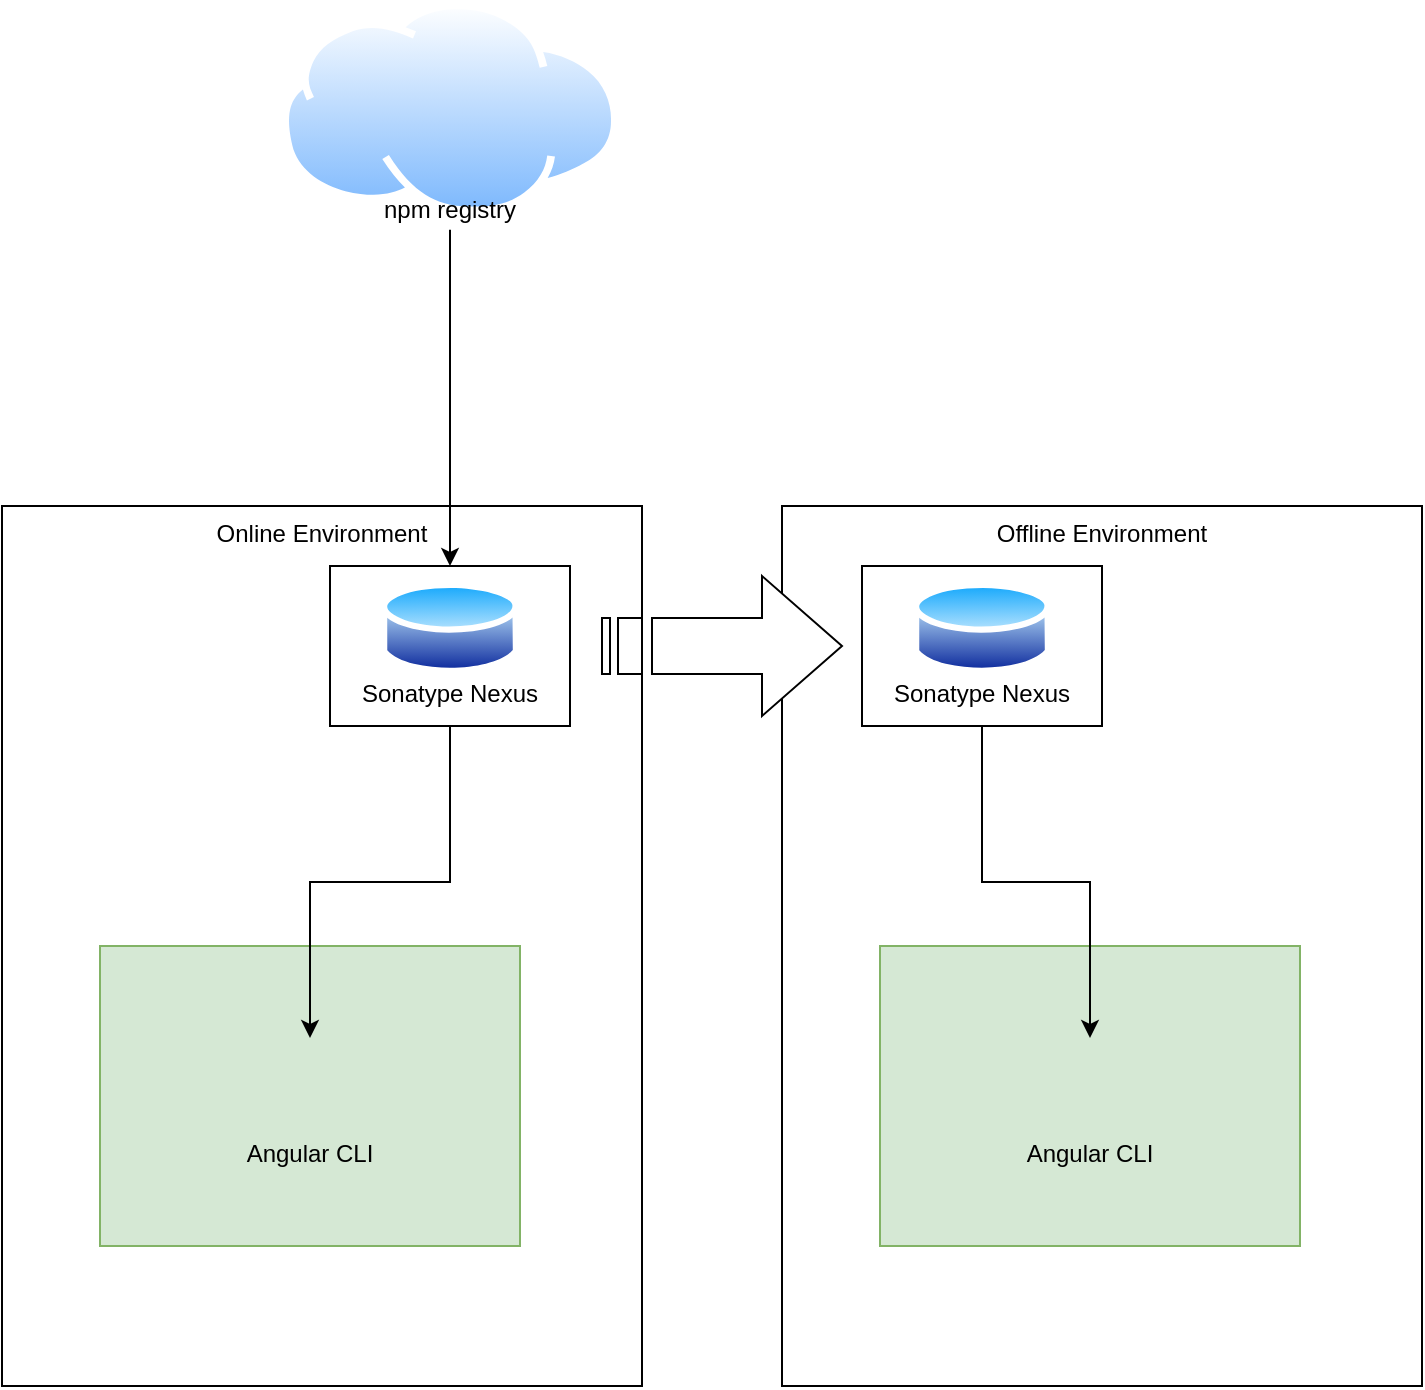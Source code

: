 <mxfile version="13.5.0" type="github"><diagram id="_QIM5f8lwHGcCHJRi8nU" name="Page-1"><mxGraphModel dx="1024" dy="712" grid="1" gridSize="10" guides="1" tooltips="1" connect="1" arrows="1" fold="1" page="1" pageScale="1" pageWidth="827" pageHeight="1169" math="0" shadow="0"><root><mxCell id="0"/><mxCell id="1" parent="0"/><mxCell id="w86pklySMuTn5IGEHOJU-28" value="Online Environment" style="rounded=0;whiteSpace=wrap;html=1;verticalAlign=top;" vertex="1" parent="1"><mxGeometry x="190" y="320" width="320" height="440" as="geometry"/></mxCell><mxCell id="w86pklySMuTn5IGEHOJU-12" value="" style="rounded=0;whiteSpace=wrap;html=1;fillColor=#d5e8d4;strokeColor=#82b366;" vertex="1" parent="1"><mxGeometry x="239" y="540" width="210" height="150" as="geometry"/></mxCell><mxCell id="w86pklySMuTn5IGEHOJU-4" value="" style="aspect=fixed;perimeter=ellipsePerimeter;html=1;align=center;shadow=0;dashed=0;spacingTop=3;image;image=img/lib/active_directory/internet_cloud.svg;" vertex="1" parent="1"><mxGeometry x="329.5" y="67.72" width="169" height="106.47" as="geometry"/></mxCell><mxCell id="w86pklySMuTn5IGEHOJU-6" value="" style="shape=image;html=1;verticalAlign=top;verticalLabelPosition=bottom;labelBackgroundColor=#ffffff;imageAspect=0;aspect=fixed;image=https://cdn4.iconfinder.com/data/icons/logos-3/456/nodejs-new-pantone-black-128.png" vertex="1" parent="1"><mxGeometry x="249" y="549" width="50" height="50" as="geometry"/></mxCell><mxCell id="w86pklySMuTn5IGEHOJU-25" style="edgeStyle=orthogonalEdgeStyle;rounded=0;orthogonalLoop=1;jettySize=auto;html=1;entryX=0.5;entryY=0;entryDx=0;entryDy=0;exitX=0.5;exitY=1;exitDx=0;exitDy=0;strokeWidth=1;" edge="1" parent="1" source="w86pklySMuTn5IGEHOJU-16" target="w86pklySMuTn5IGEHOJU-7"><mxGeometry relative="1" as="geometry"><mxPoint x="350" y="480" as="sourcePoint"/></mxGeometry></mxCell><mxCell id="w86pklySMuTn5IGEHOJU-7" value="" style="shape=image;html=1;verticalAlign=top;verticalLabelPosition=bottom;labelBackgroundColor=#ffffff;imageAspect=0;aspect=fixed;image=https://cdn4.iconfinder.com/data/icons/logos-and-brands/512/21_Angular_logo_logos-128.png" vertex="1" parent="1"><mxGeometry x="320" y="586" width="48" height="48" as="geometry"/></mxCell><mxCell id="w86pklySMuTn5IGEHOJU-3" value="" style="shape=image;html=1;verticalAlign=top;verticalLabelPosition=bottom;labelBackgroundColor=#ffffff;imageAspect=0;aspect=fixed;image=https://cdn4.iconfinder.com/data/icons/logos-brands-5/24/npm-128.png" vertex="1" parent="1"><mxGeometry x="379" y="85.95" width="70" height="70" as="geometry"/></mxCell><mxCell id="w86pklySMuTn5IGEHOJU-10" value="Angular CLI" style="text;html=1;strokeColor=none;fillColor=none;align=center;verticalAlign=middle;whiteSpace=wrap;rounded=0;" vertex="1" parent="1"><mxGeometry x="299" y="634" width="90" height="20" as="geometry"/></mxCell><mxCell id="w86pklySMuTn5IGEHOJU-19" value="" style="group" vertex="1" connectable="0" parent="1"><mxGeometry x="354" y="350" width="120" height="80" as="geometry"/></mxCell><mxCell id="w86pklySMuTn5IGEHOJU-16" value="" style="rounded=0;whiteSpace=wrap;html=1;" vertex="1" parent="w86pklySMuTn5IGEHOJU-19"><mxGeometry width="120" height="80" as="geometry"/></mxCell><mxCell id="w86pklySMuTn5IGEHOJU-9" value="Sonatype Nexus" style="text;html=1;strokeColor=none;fillColor=none;align=center;verticalAlign=middle;whiteSpace=wrap;rounded=0;" vertex="1" parent="w86pklySMuTn5IGEHOJU-19"><mxGeometry y="53.95" width="120" height="20" as="geometry"/></mxCell><mxCell id="w86pklySMuTn5IGEHOJU-17" value="" style="aspect=fixed;perimeter=ellipsePerimeter;html=1;align=center;shadow=0;dashed=0;spacingTop=3;image;image=img/lib/active_directory/database.svg;" vertex="1" parent="w86pklySMuTn5IGEHOJU-19"><mxGeometry x="25.5" y="5.42" width="69" height="51.06" as="geometry"/></mxCell><mxCell id="w86pklySMuTn5IGEHOJU-27" style="edgeStyle=orthogonalEdgeStyle;rounded=0;orthogonalLoop=1;jettySize=auto;html=1;exitX=0.5;exitY=1;exitDx=0;exitDy=0;entryX=0.5;entryY=0;entryDx=0;entryDy=0;strokeColor=#000000;strokeWidth=1;" edge="1" parent="1" source="w86pklySMuTn5IGEHOJU-26" target="w86pklySMuTn5IGEHOJU-16"><mxGeometry relative="1" as="geometry"/></mxCell><mxCell id="w86pklySMuTn5IGEHOJU-26" value="npm registry" style="text;html=1;strokeColor=none;fillColor=none;align=center;verticalAlign=middle;whiteSpace=wrap;rounded=0;" vertex="1" parent="1"><mxGeometry x="369" y="161.9" width="90" height="20" as="geometry"/></mxCell><mxCell id="w86pklySMuTn5IGEHOJU-29" value="Offline Environment" style="rounded=0;whiteSpace=wrap;html=1;verticalAlign=top;" vertex="1" parent="1"><mxGeometry x="580" y="320" width="320" height="440" as="geometry"/></mxCell><mxCell id="w86pklySMuTn5IGEHOJU-30" value="" style="rounded=0;whiteSpace=wrap;html=1;fillColor=#d5e8d4;strokeColor=#82b366;" vertex="1" parent="1"><mxGeometry x="629" y="540" width="210" height="150" as="geometry"/></mxCell><mxCell id="w86pklySMuTn5IGEHOJU-31" value="" style="shape=image;html=1;verticalAlign=top;verticalLabelPosition=bottom;labelBackgroundColor=#ffffff;imageAspect=0;aspect=fixed;image=https://cdn4.iconfinder.com/data/icons/logos-3/456/nodejs-new-pantone-black-128.png" vertex="1" parent="1"><mxGeometry x="639" y="549" width="50" height="50" as="geometry"/></mxCell><mxCell id="w86pklySMuTn5IGEHOJU-32" style="edgeStyle=orthogonalEdgeStyle;rounded=0;orthogonalLoop=1;jettySize=auto;html=1;entryX=0.5;entryY=0;entryDx=0;entryDy=0;exitX=0.5;exitY=1;exitDx=0;exitDy=0;strokeWidth=1;" edge="1" source="w86pklySMuTn5IGEHOJU-36" target="w86pklySMuTn5IGEHOJU-33" parent="1"><mxGeometry relative="1" as="geometry"><mxPoint x="740" y="480" as="sourcePoint"/></mxGeometry></mxCell><mxCell id="w86pklySMuTn5IGEHOJU-33" value="" style="shape=image;html=1;verticalAlign=top;verticalLabelPosition=bottom;labelBackgroundColor=#ffffff;imageAspect=0;aspect=fixed;image=https://cdn4.iconfinder.com/data/icons/logos-and-brands/512/21_Angular_logo_logos-128.png" vertex="1" parent="1"><mxGeometry x="710" y="586" width="48" height="48" as="geometry"/></mxCell><mxCell id="w86pklySMuTn5IGEHOJU-34" value="Angular CLI" style="text;html=1;strokeColor=none;fillColor=none;align=center;verticalAlign=middle;whiteSpace=wrap;rounded=0;" vertex="1" parent="1"><mxGeometry x="689" y="634" width="90" height="20" as="geometry"/></mxCell><mxCell id="w86pklySMuTn5IGEHOJU-35" value="" style="group" vertex="1" connectable="0" parent="1"><mxGeometry x="620" y="350" width="120" height="80" as="geometry"/></mxCell><mxCell id="w86pklySMuTn5IGEHOJU-36" value="" style="rounded=0;whiteSpace=wrap;html=1;" vertex="1" parent="w86pklySMuTn5IGEHOJU-35"><mxGeometry width="120" height="80" as="geometry"/></mxCell><mxCell id="w86pklySMuTn5IGEHOJU-37" value="Sonatype Nexus" style="text;html=1;strokeColor=none;fillColor=none;align=center;verticalAlign=middle;whiteSpace=wrap;rounded=0;" vertex="1" parent="w86pklySMuTn5IGEHOJU-35"><mxGeometry y="53.95" width="120" height="20" as="geometry"/></mxCell><mxCell id="w86pklySMuTn5IGEHOJU-38" value="" style="aspect=fixed;perimeter=ellipsePerimeter;html=1;align=center;shadow=0;dashed=0;spacingTop=3;image;image=img/lib/active_directory/database.svg;" vertex="1" parent="w86pklySMuTn5IGEHOJU-35"><mxGeometry x="25.5" y="5.42" width="69" height="51.06" as="geometry"/></mxCell><mxCell id="w86pklySMuTn5IGEHOJU-40" value="" style="html=1;shadow=0;dashed=0;align=center;verticalAlign=middle;shape=mxgraph.arrows2.stripedArrow;dy=0.6;dx=40;notch=25;" vertex="1" parent="1"><mxGeometry x="490" y="355" width="120" height="70" as="geometry"/></mxCell></root></mxGraphModel></diagram></mxfile>